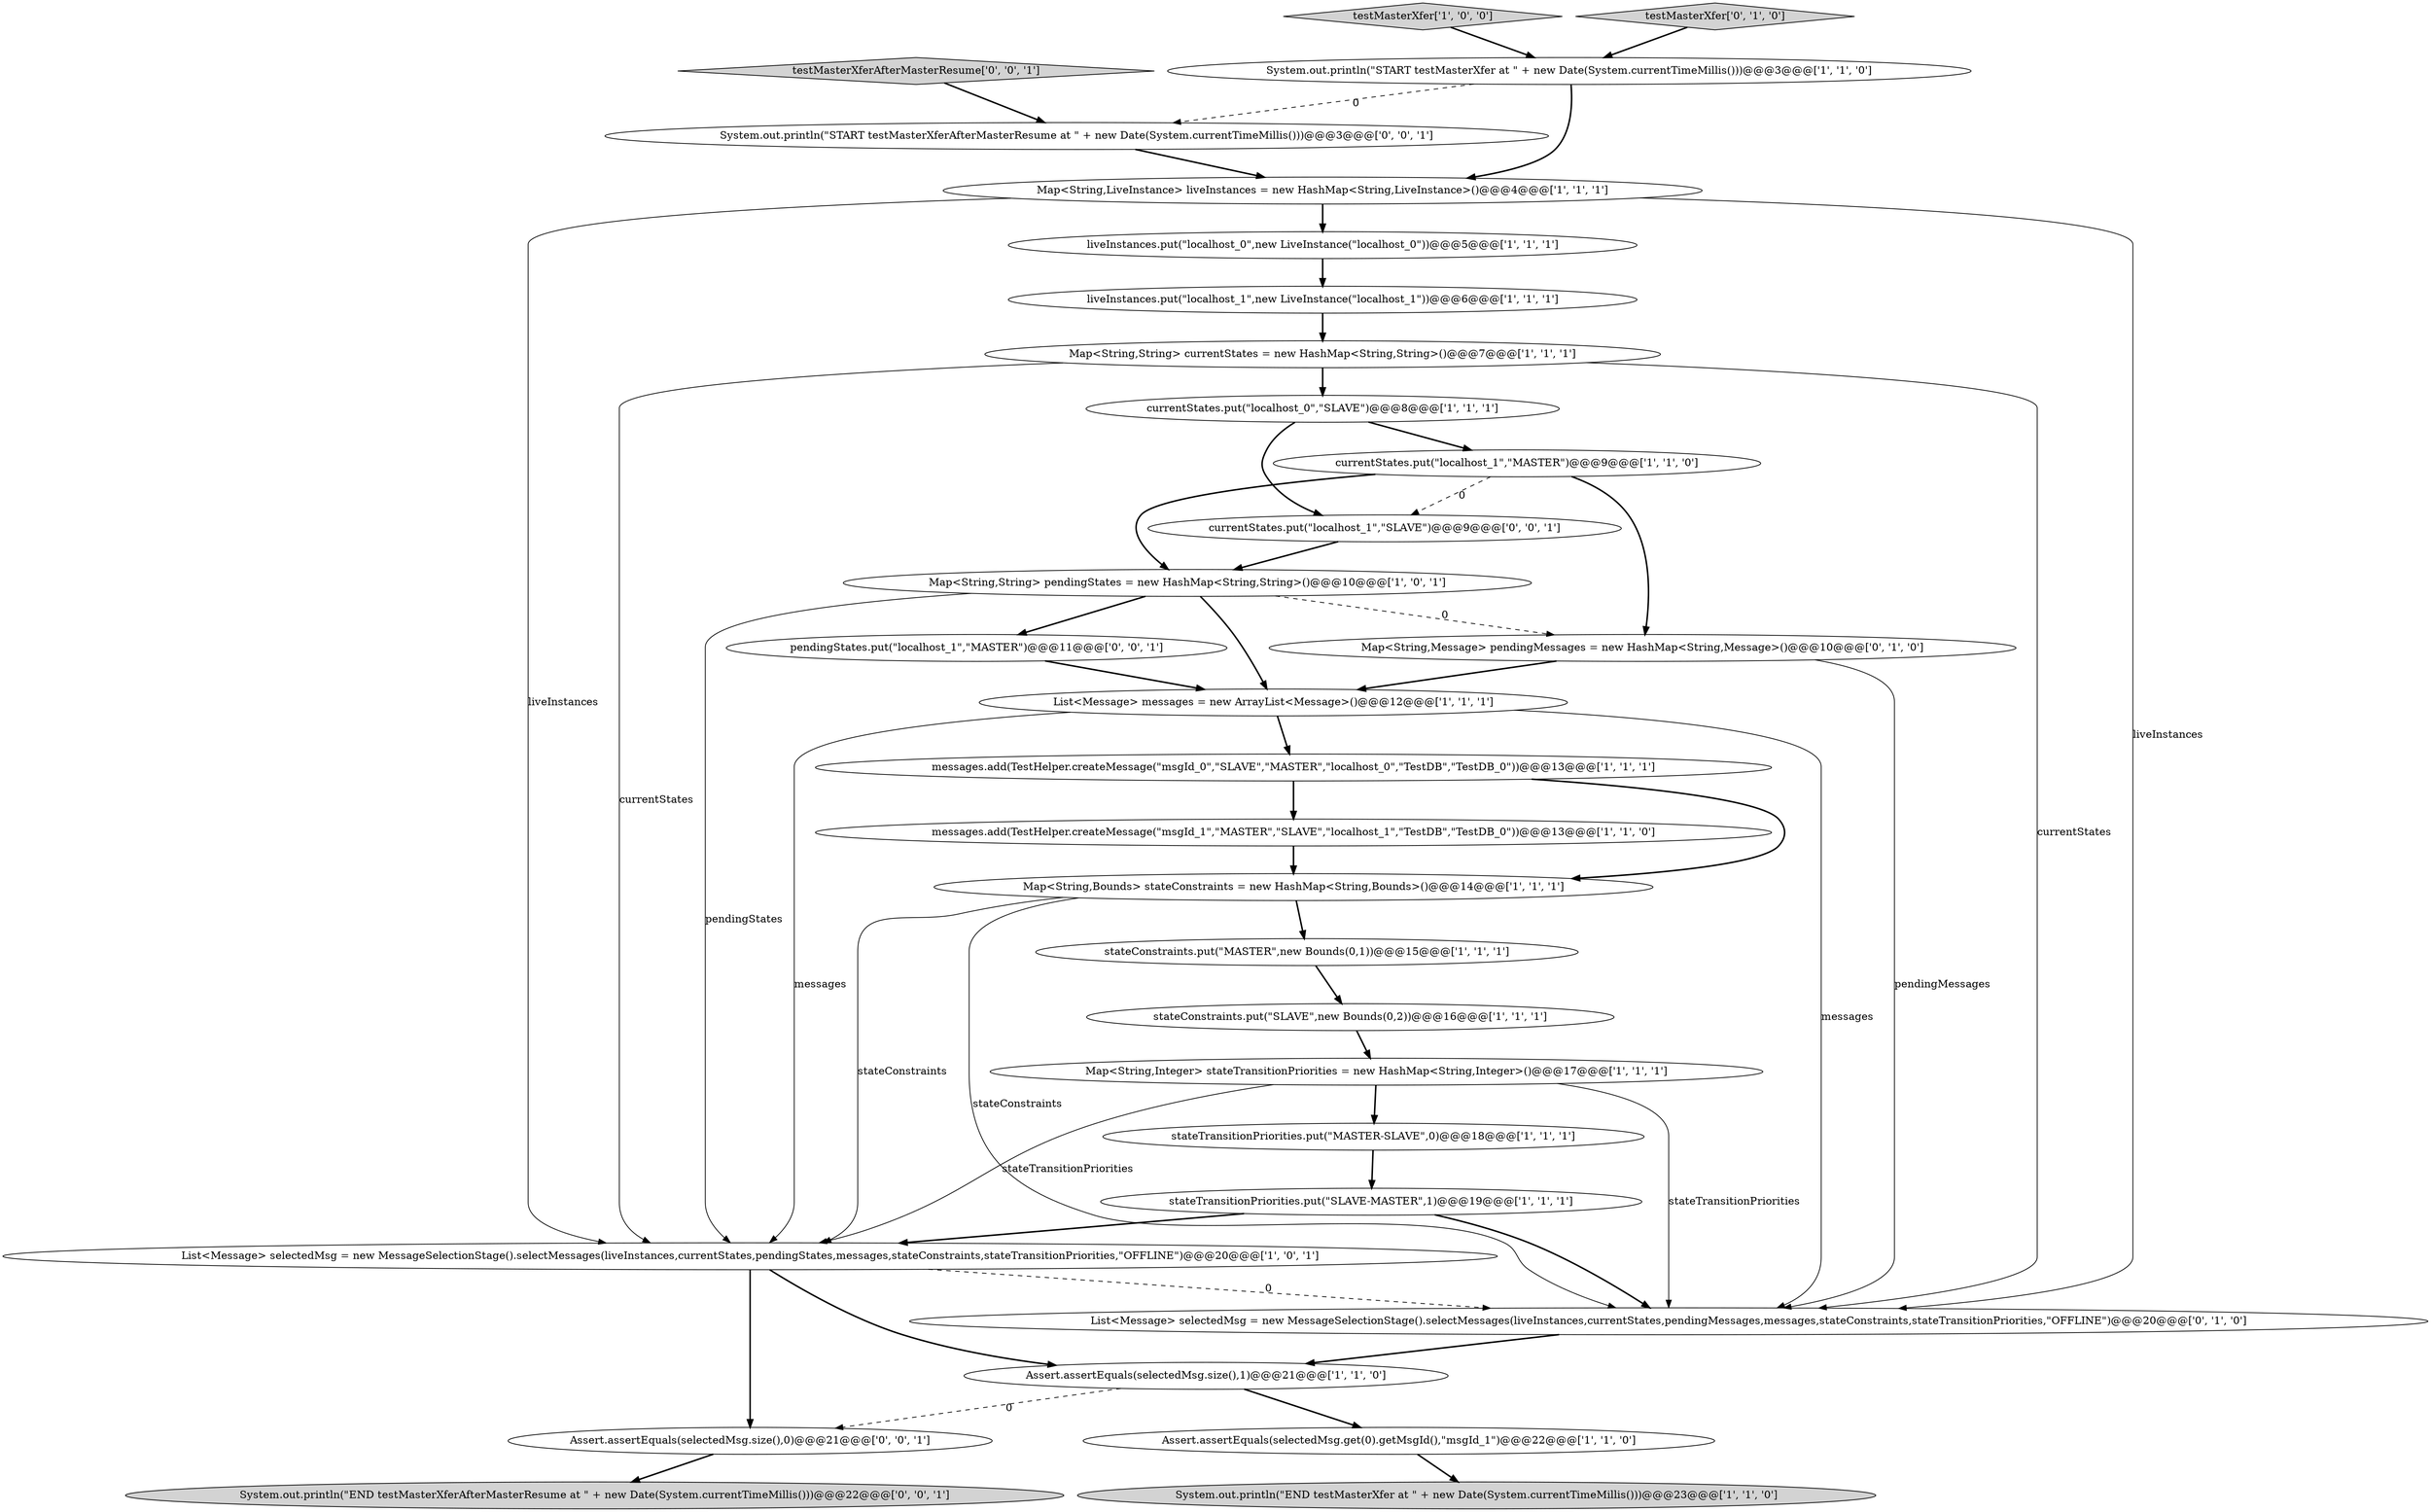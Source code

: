 digraph {
11 [style = filled, label = "stateConstraints.put(\"SLAVE\",new Bounds(0,2))@@@16@@@['1', '1', '1']", fillcolor = white, shape = ellipse image = "AAA0AAABBB1BBB"];
17 [style = filled, label = "Assert.assertEquals(selectedMsg.get(0).getMsgId(),\"msgId_1\")@@@22@@@['1', '1', '0']", fillcolor = white, shape = ellipse image = "AAA0AAABBB1BBB"];
1 [style = filled, label = "Map<String,String> pendingStates = new HashMap<String,String>()@@@10@@@['1', '0', '1']", fillcolor = white, shape = ellipse image = "AAA0AAABBB1BBB"];
15 [style = filled, label = "messages.add(TestHelper.createMessage(\"msgId_1\",\"MASTER\",\"SLAVE\",\"localhost_1\",\"TestDB\",\"TestDB_0\"))@@@13@@@['1', '1', '0']", fillcolor = white, shape = ellipse image = "AAA0AAABBB1BBB"];
8 [style = filled, label = "liveInstances.put(\"localhost_1\",new LiveInstance(\"localhost_1\"))@@@6@@@['1', '1', '1']", fillcolor = white, shape = ellipse image = "AAA0AAABBB1BBB"];
10 [style = filled, label = "testMasterXfer['1', '0', '0']", fillcolor = lightgray, shape = diamond image = "AAA0AAABBB1BBB"];
24 [style = filled, label = "List<Message> selectedMsg = new MessageSelectionStage().selectMessages(liveInstances,currentStates,pendingMessages,messages,stateConstraints,stateTransitionPriorities,\"OFFLINE\")@@@20@@@['0', '1', '0']", fillcolor = white, shape = ellipse image = "AAA1AAABBB2BBB"];
16 [style = filled, label = "Map<String,Bounds> stateConstraints = new HashMap<String,Bounds>()@@@14@@@['1', '1', '1']", fillcolor = white, shape = ellipse image = "AAA0AAABBB1BBB"];
20 [style = filled, label = "stateTransitionPriorities.put(\"MASTER-SLAVE\",0)@@@18@@@['1', '1', '1']", fillcolor = white, shape = ellipse image = "AAA0AAABBB1BBB"];
5 [style = filled, label = "List<Message> selectedMsg = new MessageSelectionStage().selectMessages(liveInstances,currentStates,pendingStates,messages,stateConstraints,stateTransitionPriorities,\"OFFLINE\")@@@20@@@['1', '0', '1']", fillcolor = white, shape = ellipse image = "AAA0AAABBB1BBB"];
4 [style = filled, label = "Map<String,LiveInstance> liveInstances = new HashMap<String,LiveInstance>()@@@4@@@['1', '1', '1']", fillcolor = white, shape = ellipse image = "AAA0AAABBB1BBB"];
3 [style = filled, label = "stateConstraints.put(\"MASTER\",new Bounds(0,1))@@@15@@@['1', '1', '1']", fillcolor = white, shape = ellipse image = "AAA0AAABBB1BBB"];
30 [style = filled, label = "pendingStates.put(\"localhost_1\",\"MASTER\")@@@11@@@['0', '0', '1']", fillcolor = white, shape = ellipse image = "AAA0AAABBB3BBB"];
13 [style = filled, label = "liveInstances.put(\"localhost_0\",new LiveInstance(\"localhost_0\"))@@@5@@@['1', '1', '1']", fillcolor = white, shape = ellipse image = "AAA0AAABBB1BBB"];
27 [style = filled, label = "Assert.assertEquals(selectedMsg.size(),0)@@@21@@@['0', '0', '1']", fillcolor = white, shape = ellipse image = "AAA0AAABBB3BBB"];
29 [style = filled, label = "currentStates.put(\"localhost_1\",\"SLAVE\")@@@9@@@['0', '0', '1']", fillcolor = white, shape = ellipse image = "AAA0AAABBB3BBB"];
25 [style = filled, label = "System.out.println(\"START testMasterXferAfterMasterResume at \" + new Date(System.currentTimeMillis()))@@@3@@@['0', '0', '1']", fillcolor = white, shape = ellipse image = "AAA0AAABBB3BBB"];
12 [style = filled, label = "Map<String,Integer> stateTransitionPriorities = new HashMap<String,Integer>()@@@17@@@['1', '1', '1']", fillcolor = white, shape = ellipse image = "AAA0AAABBB1BBB"];
2 [style = filled, label = "messages.add(TestHelper.createMessage(\"msgId_0\",\"SLAVE\",\"MASTER\",\"localhost_0\",\"TestDB\",\"TestDB_0\"))@@@13@@@['1', '1', '1']", fillcolor = white, shape = ellipse image = "AAA0AAABBB1BBB"];
18 [style = filled, label = "Assert.assertEquals(selectedMsg.size(),1)@@@21@@@['1', '1', '0']", fillcolor = white, shape = ellipse image = "AAA0AAABBB1BBB"];
0 [style = filled, label = "System.out.println(\"START testMasterXfer at \" + new Date(System.currentTimeMillis()))@@@3@@@['1', '1', '0']", fillcolor = white, shape = ellipse image = "AAA0AAABBB1BBB"];
26 [style = filled, label = "testMasterXferAfterMasterResume['0', '0', '1']", fillcolor = lightgray, shape = diamond image = "AAA0AAABBB3BBB"];
14 [style = filled, label = "currentStates.put(\"localhost_1\",\"MASTER\")@@@9@@@['1', '1', '0']", fillcolor = white, shape = ellipse image = "AAA0AAABBB1BBB"];
19 [style = filled, label = "currentStates.put(\"localhost_0\",\"SLAVE\")@@@8@@@['1', '1', '1']", fillcolor = white, shape = ellipse image = "AAA0AAABBB1BBB"];
7 [style = filled, label = "stateTransitionPriorities.put(\"SLAVE-MASTER\",1)@@@19@@@['1', '1', '1']", fillcolor = white, shape = ellipse image = "AAA0AAABBB1BBB"];
23 [style = filled, label = "testMasterXfer['0', '1', '0']", fillcolor = lightgray, shape = diamond image = "AAA0AAABBB2BBB"];
21 [style = filled, label = "Map<String,String> currentStates = new HashMap<String,String>()@@@7@@@['1', '1', '1']", fillcolor = white, shape = ellipse image = "AAA0AAABBB1BBB"];
22 [style = filled, label = "Map<String,Message> pendingMessages = new HashMap<String,Message>()@@@10@@@['0', '1', '0']", fillcolor = white, shape = ellipse image = "AAA1AAABBB2BBB"];
28 [style = filled, label = "System.out.println(\"END testMasterXferAfterMasterResume at \" + new Date(System.currentTimeMillis()))@@@22@@@['0', '0', '1']", fillcolor = lightgray, shape = ellipse image = "AAA0AAABBB3BBB"];
9 [style = filled, label = "List<Message> messages = new ArrayList<Message>()@@@12@@@['1', '1', '1']", fillcolor = white, shape = ellipse image = "AAA0AAABBB1BBB"];
6 [style = filled, label = "System.out.println(\"END testMasterXfer at \" + new Date(System.currentTimeMillis()))@@@23@@@['1', '1', '0']", fillcolor = lightgray, shape = ellipse image = "AAA0AAABBB1BBB"];
12->24 [style = solid, label="stateTransitionPriorities"];
16->5 [style = solid, label="stateConstraints"];
16->24 [style = solid, label="stateConstraints"];
3->11 [style = bold, label=""];
0->4 [style = bold, label=""];
1->9 [style = bold, label=""];
11->12 [style = bold, label=""];
7->24 [style = bold, label=""];
20->7 [style = bold, label=""];
24->18 [style = bold, label=""];
9->5 [style = solid, label="messages"];
5->24 [style = dashed, label="0"];
27->28 [style = bold, label=""];
1->22 [style = dashed, label="0"];
30->9 [style = bold, label=""];
22->24 [style = solid, label="pendingMessages"];
14->29 [style = dashed, label="0"];
9->2 [style = bold, label=""];
22->9 [style = bold, label=""];
8->21 [style = bold, label=""];
23->0 [style = bold, label=""];
14->1 [style = bold, label=""];
0->25 [style = dashed, label="0"];
26->25 [style = bold, label=""];
25->4 [style = bold, label=""];
21->19 [style = bold, label=""];
19->29 [style = bold, label=""];
4->24 [style = solid, label="liveInstances"];
1->5 [style = solid, label="pendingStates"];
17->6 [style = bold, label=""];
4->5 [style = solid, label="liveInstances"];
16->3 [style = bold, label=""];
5->27 [style = bold, label=""];
12->5 [style = solid, label="stateTransitionPriorities"];
15->16 [style = bold, label=""];
12->20 [style = bold, label=""];
1->30 [style = bold, label=""];
5->18 [style = bold, label=""];
9->24 [style = solid, label="messages"];
7->5 [style = bold, label=""];
4->13 [style = bold, label=""];
18->17 [style = bold, label=""];
2->16 [style = bold, label=""];
18->27 [style = dashed, label="0"];
19->14 [style = bold, label=""];
13->8 [style = bold, label=""];
29->1 [style = bold, label=""];
21->5 [style = solid, label="currentStates"];
2->15 [style = bold, label=""];
10->0 [style = bold, label=""];
21->24 [style = solid, label="currentStates"];
14->22 [style = bold, label=""];
}
